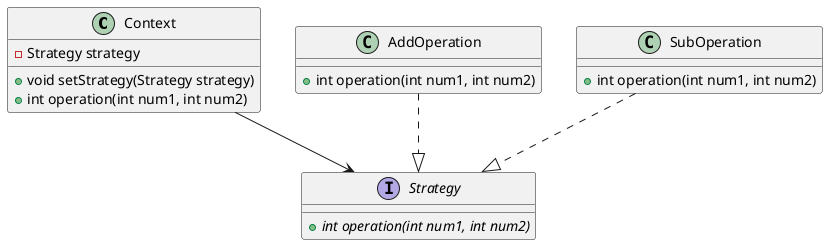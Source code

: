 @startuml
class Context{
   - Strategy strategy
   + void setStrategy(Strategy strategy)
   + int operation(int num1, int num2)
}
interface Strategy{
   + {abstract} int operation(int num1, int num2)
}
class AddOperation{
   + int operation(int num1, int num2)
}
class SubOperation{
   + int operation(int num1, int num2)
}
AddOperation ..|> Strategy
SubOperation ..|> Strategy
Context-->Strategy
@enduml